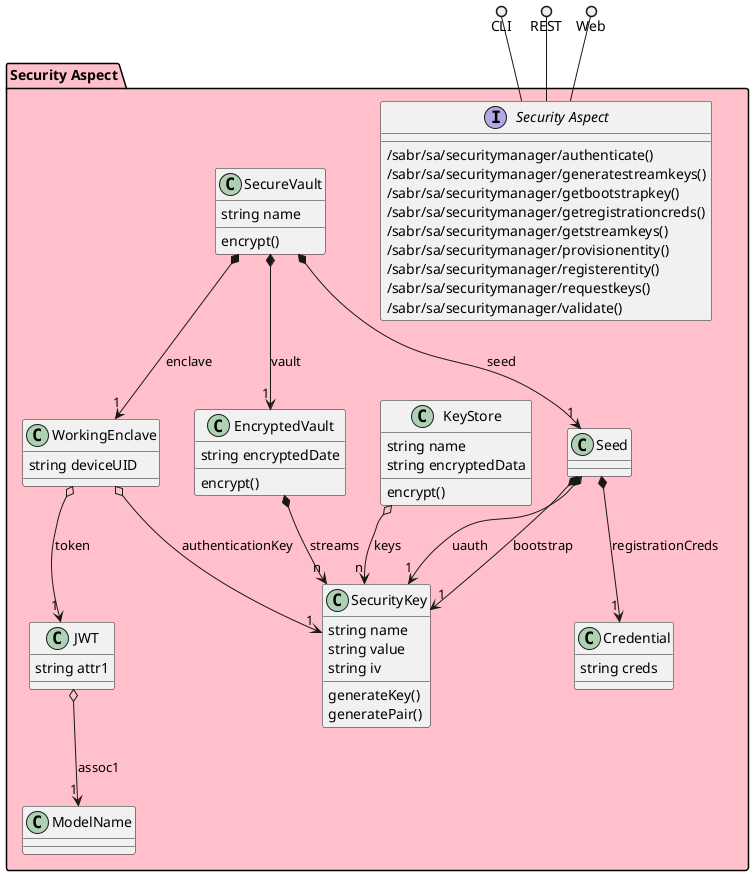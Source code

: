 @startuml


package "Security Aspect" #pink {
    
        class SecurityKey {
        }
    
        class Seed {
        }
    
        class WorkingEnclave {
        }
    
        class EncryptedVault {
        }
    
        class Credential {
        }
    
        class JWT {
        }
    }


package "Security Aspect" #pink {

    interface "Security Aspect" as i {
            /sabr/sa/securitymanager/authenticate()
            /sabr/sa/securitymanager/generatestreamkeys()
            /sabr/sa/securitymanager/getbootstrapkey()
            /sabr/sa/securitymanager/getregistrationcreds()
            /sabr/sa/securitymanager/getstreamkeys()
            /sabr/sa/securitymanager/provisionentity()
            /sabr/sa/securitymanager/registerentity()
            /sabr/sa/securitymanager/requestkeys()
            /sabr/sa/securitymanager/validate()
    
    }
}

CLI ()-- i
REST ()-- i
Web ()-- i

package "Security Aspect" #pink {
        class "Credential" {
                 string creds
                    }
    
    
    class "EncryptedVault" {
                 string encryptedDate
                             encrypt()
            }
                EncryptedVault *--> "n" SecurityKey : streams
            
    
    class "JWT" {
                 string attr1
                    }
                JWT o--> "1" ModelName : assoc1
            
    
    class "KeyStore" {
                 string name
                 string encryptedData
                             encrypt()
            }
                KeyStore o--> "n" SecurityKey : keys
            
    
    class "SecureVault" {
                 string name
                             encrypt()
            }
                SecureVault *--> "1" Seed : seed
                        SecureVault *--> "1" WorkingEnclave : enclave
                        SecureVault *--> "1" EncryptedVault : vault
            
    
    class "SecurityKey" {
                 string name
                 string value
                 string iv
                             generateKey()
                     generatePair()
            }
    
    
    class "Seed" {
                    }
                Seed *--> "1" Credential : registrationCreds
                        Seed *--> "1" SecurityKey : bootstrap
                        Seed *--> "1" SecurityKey : uauth
            
    
    class "WorkingEnclave" {
                 string deviceUID
                    }
                WorkingEnclave o--> "1" JWT : token
                        WorkingEnclave o--> "1" SecurityKey : authenticationKey
            
    

}



@enduml
